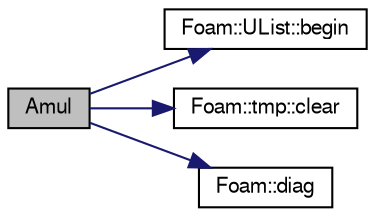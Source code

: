 digraph "Amul"
{
  bgcolor="transparent";
  edge [fontname="FreeSans",fontsize="10",labelfontname="FreeSans",labelfontsize="10"];
  node [fontname="FreeSans",fontsize="10",shape=record];
  rankdir="LR";
  Node1 [label="Amul",height=0.2,width=0.4,color="black", fillcolor="grey75", style="filled" fontcolor="black"];
  Node1 -> Node2 [color="midnightblue",fontsize="10",style="solid",fontname="FreeSans"];
  Node2 [label="Foam::UList::begin",height=0.2,width=0.4,color="black",URL="$a02659.html#a8a0643ef7f391465066f7f07d45ce934",tooltip="Return an iterator to begin traversing the UList. "];
  Node1 -> Node3 [color="midnightblue",fontsize="10",style="solid",fontname="FreeSans"];
  Node3 [label="Foam::tmp::clear",height=0.2,width=0.4,color="black",URL="$a02547.html#a5b0c20bea8c40bf73b3160cb1e0da350",tooltip="If object pointer points to valid object: "];
  Node1 -> Node4 [color="midnightblue",fontsize="10",style="solid",fontname="FreeSans"];
  Node4 [label="Foam::diag",height=0.2,width=0.4,color="black",URL="$a10237.html#a8cdb0ba0633c91ed7041368519cd217c"];
}

